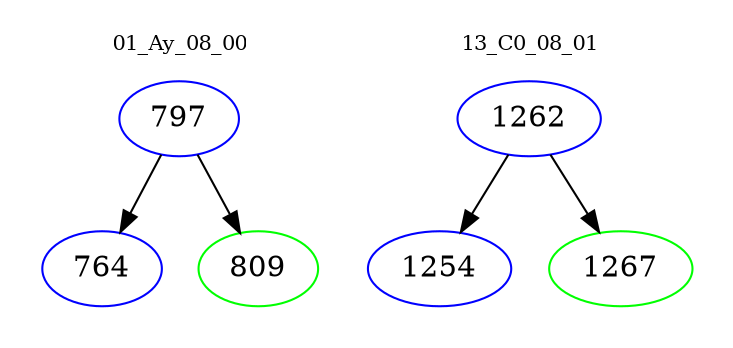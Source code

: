 digraph{
subgraph cluster_0 {
color = white
label = "01_Ay_08_00";
fontsize=10;
T0_797 [label="797", color="blue"]
T0_797 -> T0_764 [color="black"]
T0_764 [label="764", color="blue"]
T0_797 -> T0_809 [color="black"]
T0_809 [label="809", color="green"]
}
subgraph cluster_1 {
color = white
label = "13_C0_08_01";
fontsize=10;
T1_1262 [label="1262", color="blue"]
T1_1262 -> T1_1254 [color="black"]
T1_1254 [label="1254", color="blue"]
T1_1262 -> T1_1267 [color="black"]
T1_1267 [label="1267", color="green"]
}
}
